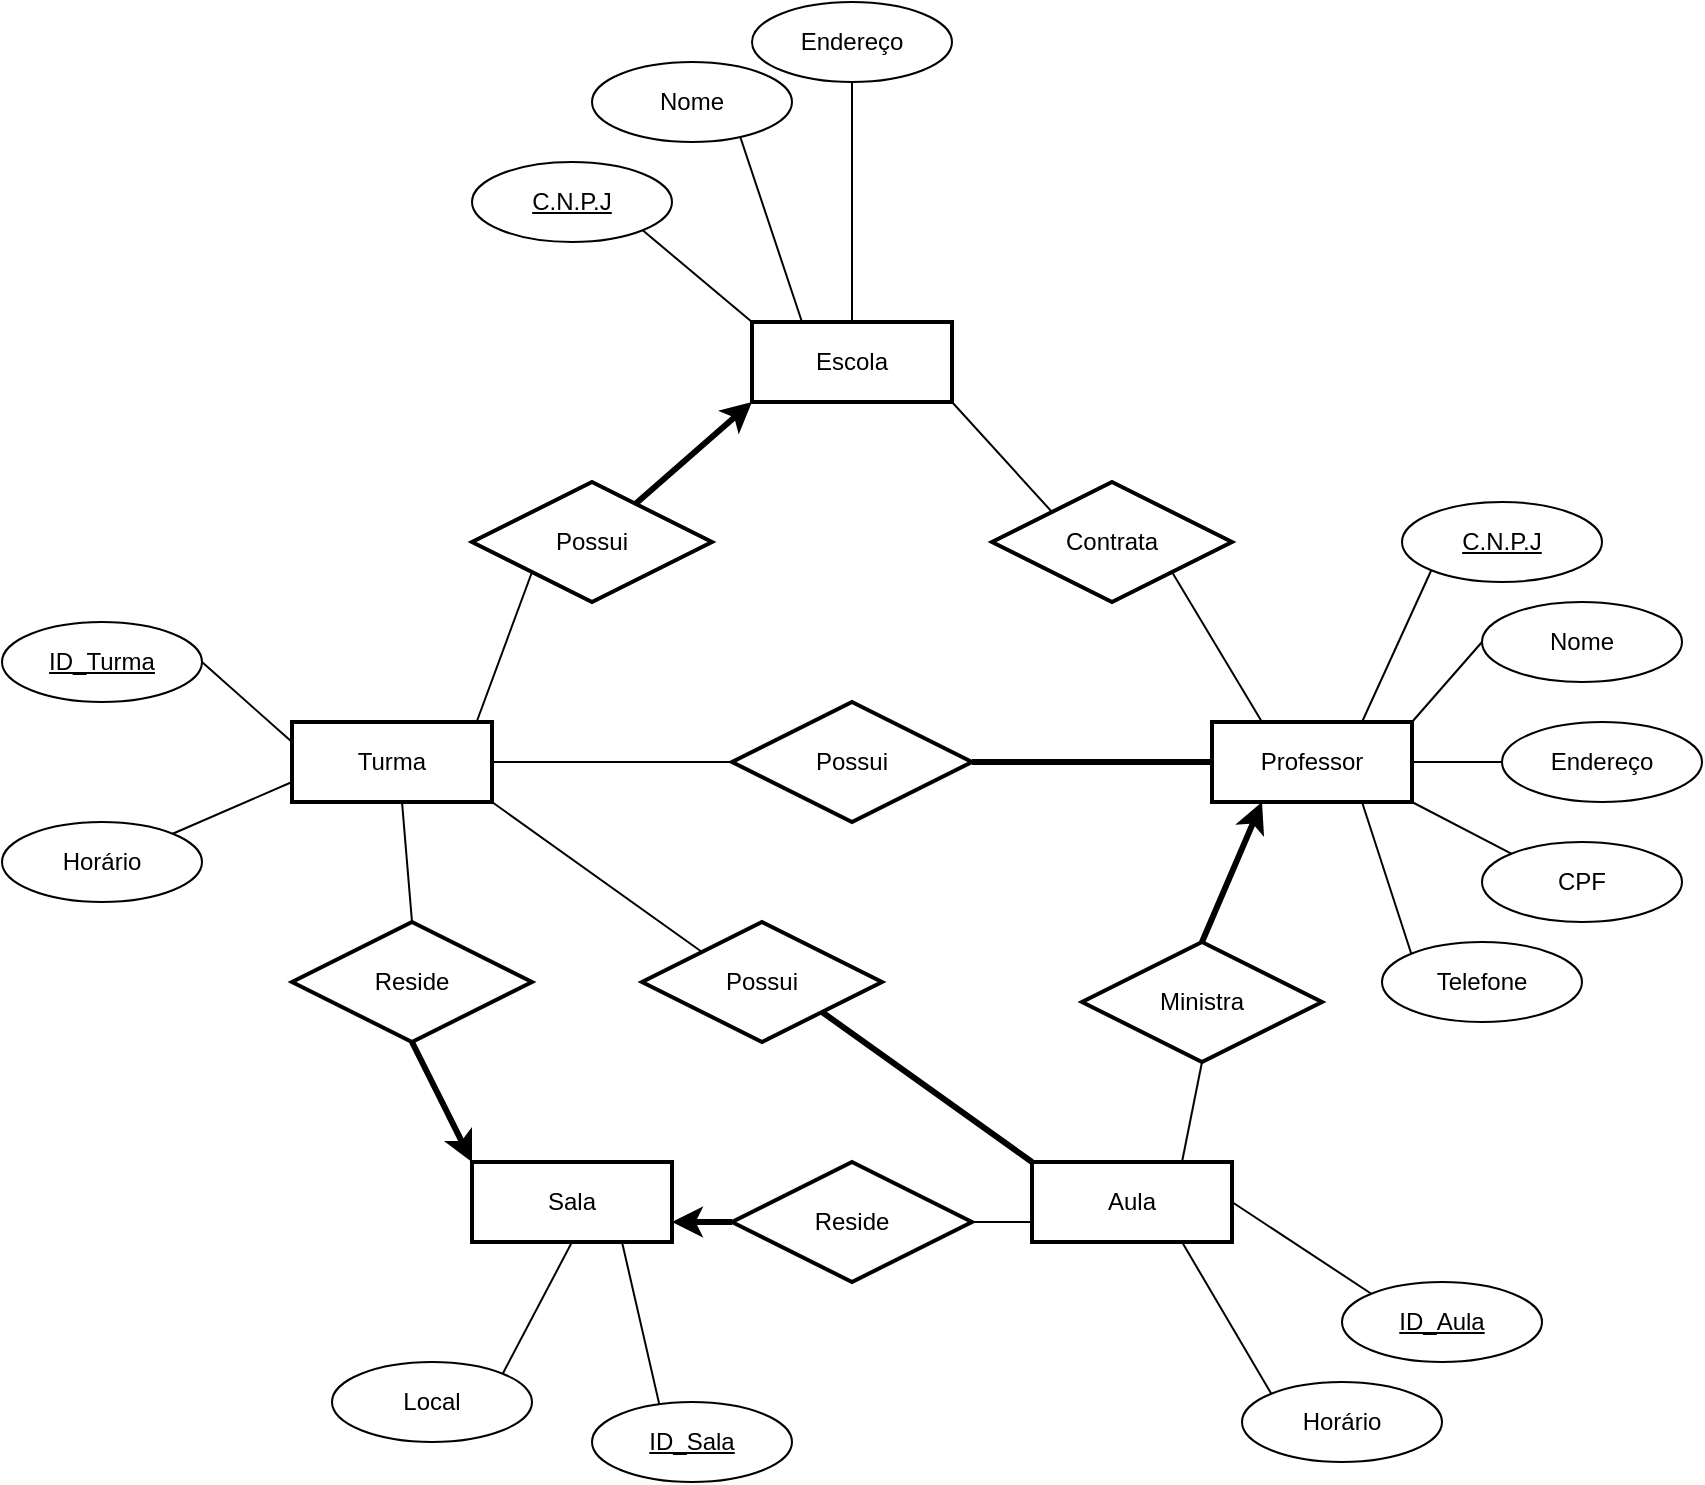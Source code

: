 <mxfile version="21.0.6" type="github">
  <diagram id="R2lEEEUBdFMjLlhIrx00" name="Page-1">
    <mxGraphModel dx="721" dy="1048" grid="1" gridSize="10" guides="1" tooltips="1" connect="1" arrows="1" fold="1" page="1" pageScale="1" pageWidth="850" pageHeight="1100" math="0" shadow="0" extFonts="Permanent Marker^https://fonts.googleapis.com/css?family=Permanent+Marker">
      <root>
        <mxCell id="0" />
        <mxCell id="1" parent="0" />
        <mxCell id="ySw9hygXBKQ1HXh7yFQN-8" style="rounded=0;orthogonalLoop=1;jettySize=auto;html=1;exitX=0;exitY=1;exitDx=0;exitDy=0;strokeColor=default;endArrow=none;endFill=0;startArrow=classic;startFill=1;strokeWidth=3;" edge="1" parent="1" source="ySw9hygXBKQ1HXh7yFQN-1" target="ySw9hygXBKQ1HXh7yFQN-7">
          <mxGeometry relative="1" as="geometry" />
        </mxCell>
        <mxCell id="ySw9hygXBKQ1HXh7yFQN-20" style="rounded=0;orthogonalLoop=1;jettySize=auto;html=1;exitX=0.25;exitY=0;exitDx=0;exitDy=0;entryX=0.743;entryY=0.95;entryDx=0;entryDy=0;entryPerimeter=0;endArrow=none;endFill=0;" edge="1" parent="1" source="ySw9hygXBKQ1HXh7yFQN-1" target="ySw9hygXBKQ1HXh7yFQN-17">
          <mxGeometry relative="1" as="geometry" />
        </mxCell>
        <mxCell id="ySw9hygXBKQ1HXh7yFQN-1" value="Escola" style="whiteSpace=wrap;html=1;align=center;strokeWidth=2;" vertex="1" parent="1">
          <mxGeometry x="375" y="240" width="100" height="40" as="geometry" />
        </mxCell>
        <mxCell id="ySw9hygXBKQ1HXh7yFQN-11" style="rounded=0;orthogonalLoop=1;jettySize=auto;html=1;exitX=1;exitY=0.5;exitDx=0;exitDy=0;entryX=0;entryY=0.5;entryDx=0;entryDy=0;endArrow=none;endFill=0;" edge="1" parent="1" source="ySw9hygXBKQ1HXh7yFQN-2" target="ySw9hygXBKQ1HXh7yFQN-10">
          <mxGeometry relative="1" as="geometry" />
        </mxCell>
        <mxCell id="ySw9hygXBKQ1HXh7yFQN-40" style="rounded=0;orthogonalLoop=1;jettySize=auto;html=1;exitX=1;exitY=1;exitDx=0;exitDy=0;entryX=0;entryY=0;entryDx=0;entryDy=0;endArrow=none;endFill=0;" edge="1" parent="1" source="ySw9hygXBKQ1HXh7yFQN-2" target="ySw9hygXBKQ1HXh7yFQN-39">
          <mxGeometry relative="1" as="geometry" />
        </mxCell>
        <mxCell id="ySw9hygXBKQ1HXh7yFQN-2" value="Turma" style="whiteSpace=wrap;html=1;align=center;strokeWidth=2;" vertex="1" parent="1">
          <mxGeometry x="145" y="440" width="100" height="40" as="geometry" />
        </mxCell>
        <mxCell id="ySw9hygXBKQ1HXh7yFQN-3" value="Professor" style="whiteSpace=wrap;html=1;align=center;strokeWidth=2;" vertex="1" parent="1">
          <mxGeometry x="605" y="440" width="100" height="40" as="geometry" />
        </mxCell>
        <mxCell id="ySw9hygXBKQ1HXh7yFQN-4" value="Sala" style="whiteSpace=wrap;html=1;align=center;strokeWidth=2;" vertex="1" parent="1">
          <mxGeometry x="235" y="660" width="100" height="40" as="geometry" />
        </mxCell>
        <mxCell id="ySw9hygXBKQ1HXh7yFQN-54" style="rounded=0;orthogonalLoop=1;jettySize=auto;html=1;exitX=0;exitY=0.75;exitDx=0;exitDy=0;entryX=1;entryY=0.5;entryDx=0;entryDy=0;endArrow=none;endFill=0;" edge="1" parent="1" source="ySw9hygXBKQ1HXh7yFQN-6" target="ySw9hygXBKQ1HXh7yFQN-53">
          <mxGeometry relative="1" as="geometry" />
        </mxCell>
        <mxCell id="ySw9hygXBKQ1HXh7yFQN-6" value="Aula" style="whiteSpace=wrap;html=1;align=center;strokeWidth=2;" vertex="1" parent="1">
          <mxGeometry x="515" y="660" width="100" height="40" as="geometry" />
        </mxCell>
        <mxCell id="ySw9hygXBKQ1HXh7yFQN-9" style="rounded=0;orthogonalLoop=1;jettySize=auto;html=1;exitX=0;exitY=1;exitDx=0;exitDy=0;entryX=0.923;entryY=0;entryDx=0;entryDy=0;entryPerimeter=0;endArrow=none;endFill=0;" edge="1" parent="1" source="ySw9hygXBKQ1HXh7yFQN-7" target="ySw9hygXBKQ1HXh7yFQN-2">
          <mxGeometry relative="1" as="geometry" />
        </mxCell>
        <mxCell id="ySw9hygXBKQ1HXh7yFQN-7" value="Possui" style="shape=rhombus;perimeter=rhombusPerimeter;whiteSpace=wrap;html=1;align=center;gradientColor=none;strokeWidth=2;" vertex="1" parent="1">
          <mxGeometry x="235" y="320" width="120" height="60" as="geometry" />
        </mxCell>
        <mxCell id="ySw9hygXBKQ1HXh7yFQN-12" style="rounded=0;orthogonalLoop=1;jettySize=auto;html=1;exitX=1;exitY=0.5;exitDx=0;exitDy=0;entryX=0;entryY=0.5;entryDx=0;entryDy=0;endArrow=none;endFill=0;strokeWidth=3;" edge="1" parent="1" source="ySw9hygXBKQ1HXh7yFQN-10" target="ySw9hygXBKQ1HXh7yFQN-3">
          <mxGeometry relative="1" as="geometry" />
        </mxCell>
        <mxCell id="ySw9hygXBKQ1HXh7yFQN-10" value="Possui" style="shape=rhombus;perimeter=rhombusPerimeter;whiteSpace=wrap;html=1;align=center;strokeWidth=2;" vertex="1" parent="1">
          <mxGeometry x="365" y="430" width="120" height="60" as="geometry" />
        </mxCell>
        <mxCell id="ySw9hygXBKQ1HXh7yFQN-16" style="rounded=0;orthogonalLoop=1;jettySize=auto;html=1;exitX=1;exitY=1;exitDx=0;exitDy=0;entryX=0;entryY=0;entryDx=0;entryDy=0;endArrow=none;endFill=0;" edge="1" parent="1" source="ySw9hygXBKQ1HXh7yFQN-14" target="ySw9hygXBKQ1HXh7yFQN-1">
          <mxGeometry relative="1" as="geometry" />
        </mxCell>
        <mxCell id="ySw9hygXBKQ1HXh7yFQN-14" value="C.N.P.J" style="ellipse;whiteSpace=wrap;html=1;align=center;fontStyle=4;" vertex="1" parent="1">
          <mxGeometry x="235" y="160" width="100" height="40" as="geometry" />
        </mxCell>
        <mxCell id="ySw9hygXBKQ1HXh7yFQN-17" value="Nome" style="ellipse;whiteSpace=wrap;html=1;align=center;" vertex="1" parent="1">
          <mxGeometry x="295" y="110" width="100" height="40" as="geometry" />
        </mxCell>
        <mxCell id="ySw9hygXBKQ1HXh7yFQN-19" style="rounded=0;orthogonalLoop=1;jettySize=auto;html=1;exitX=0.5;exitY=1;exitDx=0;exitDy=0;entryX=0.5;entryY=0;entryDx=0;entryDy=0;endArrow=none;endFill=0;" edge="1" parent="1" source="ySw9hygXBKQ1HXh7yFQN-18" target="ySw9hygXBKQ1HXh7yFQN-1">
          <mxGeometry relative="1" as="geometry" />
        </mxCell>
        <mxCell id="ySw9hygXBKQ1HXh7yFQN-18" value="Endereço" style="ellipse;whiteSpace=wrap;html=1;align=center;" vertex="1" parent="1">
          <mxGeometry x="375" y="80" width="100" height="40" as="geometry" />
        </mxCell>
        <mxCell id="ySw9hygXBKQ1HXh7yFQN-22" style="rounded=0;orthogonalLoop=1;jettySize=auto;html=1;exitX=1;exitY=0.5;exitDx=0;exitDy=0;endArrow=none;endFill=0;entryX=0;entryY=0.25;entryDx=0;entryDy=0;" edge="1" parent="1" source="ySw9hygXBKQ1HXh7yFQN-21" target="ySw9hygXBKQ1HXh7yFQN-2">
          <mxGeometry relative="1" as="geometry">
            <mxPoint x="140" y="450" as="targetPoint" />
          </mxGeometry>
        </mxCell>
        <mxCell id="ySw9hygXBKQ1HXh7yFQN-21" value="ID_Turma" style="ellipse;whiteSpace=wrap;html=1;align=center;fontStyle=4;" vertex="1" parent="1">
          <mxGeometry y="390" width="100" height="40" as="geometry" />
        </mxCell>
        <mxCell id="ySw9hygXBKQ1HXh7yFQN-24" style="rounded=0;orthogonalLoop=1;jettySize=auto;html=1;exitX=0;exitY=1;exitDx=0;exitDy=0;entryX=0.75;entryY=0;entryDx=0;entryDy=0;endArrow=none;endFill=0;" edge="1" parent="1" source="ySw9hygXBKQ1HXh7yFQN-23" target="ySw9hygXBKQ1HXh7yFQN-3">
          <mxGeometry relative="1" as="geometry" />
        </mxCell>
        <mxCell id="ySw9hygXBKQ1HXh7yFQN-23" value="C.N.P.J" style="ellipse;whiteSpace=wrap;html=1;align=center;fontStyle=4;" vertex="1" parent="1">
          <mxGeometry x="700" y="330" width="100" height="40" as="geometry" />
        </mxCell>
        <mxCell id="ySw9hygXBKQ1HXh7yFQN-26" style="rounded=0;orthogonalLoop=1;jettySize=auto;html=1;exitX=0;exitY=0.5;exitDx=0;exitDy=0;entryX=1;entryY=0;entryDx=0;entryDy=0;endArrow=none;endFill=0;" edge="1" parent="1" source="ySw9hygXBKQ1HXh7yFQN-25" target="ySw9hygXBKQ1HXh7yFQN-3">
          <mxGeometry relative="1" as="geometry" />
        </mxCell>
        <mxCell id="ySw9hygXBKQ1HXh7yFQN-25" value="Nome" style="ellipse;whiteSpace=wrap;html=1;align=center;" vertex="1" parent="1">
          <mxGeometry x="740" y="380" width="100" height="40" as="geometry" />
        </mxCell>
        <mxCell id="ySw9hygXBKQ1HXh7yFQN-28" style="rounded=0;orthogonalLoop=1;jettySize=auto;html=1;exitX=0;exitY=0.5;exitDx=0;exitDy=0;entryX=1;entryY=0.5;entryDx=0;entryDy=0;endArrow=none;endFill=0;" edge="1" parent="1" source="ySw9hygXBKQ1HXh7yFQN-27" target="ySw9hygXBKQ1HXh7yFQN-3">
          <mxGeometry relative="1" as="geometry" />
        </mxCell>
        <mxCell id="ySw9hygXBKQ1HXh7yFQN-27" value="Endereço" style="ellipse;whiteSpace=wrap;html=1;align=center;" vertex="1" parent="1">
          <mxGeometry x="750" y="440" width="100" height="40" as="geometry" />
        </mxCell>
        <mxCell id="ySw9hygXBKQ1HXh7yFQN-30" style="rounded=0;orthogonalLoop=1;jettySize=auto;html=1;exitX=0;exitY=0;exitDx=0;exitDy=0;entryX=1;entryY=1;entryDx=0;entryDy=0;endArrow=none;endFill=0;" edge="1" parent="1" source="ySw9hygXBKQ1HXh7yFQN-29" target="ySw9hygXBKQ1HXh7yFQN-3">
          <mxGeometry relative="1" as="geometry" />
        </mxCell>
        <mxCell id="ySw9hygXBKQ1HXh7yFQN-29" value="CPF" style="ellipse;whiteSpace=wrap;html=1;align=center;" vertex="1" parent="1">
          <mxGeometry x="740" y="500" width="100" height="40" as="geometry" />
        </mxCell>
        <mxCell id="ySw9hygXBKQ1HXh7yFQN-33" style="rounded=0;orthogonalLoop=1;jettySize=auto;html=1;exitX=0;exitY=0;exitDx=0;exitDy=0;entryX=0.75;entryY=1;entryDx=0;entryDy=0;endArrow=none;endFill=0;" edge="1" parent="1" source="ySw9hygXBKQ1HXh7yFQN-31" target="ySw9hygXBKQ1HXh7yFQN-3">
          <mxGeometry relative="1" as="geometry" />
        </mxCell>
        <mxCell id="ySw9hygXBKQ1HXh7yFQN-31" value="Telefone" style="ellipse;whiteSpace=wrap;html=1;align=center;" vertex="1" parent="1">
          <mxGeometry x="690" y="550" width="100" height="40" as="geometry" />
        </mxCell>
        <mxCell id="ySw9hygXBKQ1HXh7yFQN-35" style="rounded=0;orthogonalLoop=1;jettySize=auto;html=1;exitX=0;exitY=0;exitDx=0;exitDy=0;entryX=1;entryY=0.5;entryDx=0;entryDy=0;endArrow=none;endFill=0;" edge="1" parent="1" source="ySw9hygXBKQ1HXh7yFQN-34" target="ySw9hygXBKQ1HXh7yFQN-6">
          <mxGeometry relative="1" as="geometry" />
        </mxCell>
        <mxCell id="ySw9hygXBKQ1HXh7yFQN-34" value="ID_Aula" style="ellipse;whiteSpace=wrap;html=1;align=center;fontStyle=4;" vertex="1" parent="1">
          <mxGeometry x="670" y="720" width="100" height="40" as="geometry" />
        </mxCell>
        <mxCell id="ySw9hygXBKQ1HXh7yFQN-37" style="rounded=0;orthogonalLoop=1;jettySize=auto;html=1;exitX=0.5;exitY=0;exitDx=0;exitDy=0;entryX=0.25;entryY=1;entryDx=0;entryDy=0;strokeWidth=3;" edge="1" parent="1" source="ySw9hygXBKQ1HXh7yFQN-36" target="ySw9hygXBKQ1HXh7yFQN-3">
          <mxGeometry relative="1" as="geometry" />
        </mxCell>
        <mxCell id="ySw9hygXBKQ1HXh7yFQN-38" style="rounded=0;orthogonalLoop=1;jettySize=auto;html=1;exitX=0.5;exitY=1;exitDx=0;exitDy=0;entryX=0.75;entryY=0;entryDx=0;entryDy=0;endArrow=none;endFill=0;" edge="1" parent="1" source="ySw9hygXBKQ1HXh7yFQN-36" target="ySw9hygXBKQ1HXh7yFQN-6">
          <mxGeometry relative="1" as="geometry" />
        </mxCell>
        <mxCell id="ySw9hygXBKQ1HXh7yFQN-36" value="Ministra" style="shape=rhombus;perimeter=rhombusPerimeter;whiteSpace=wrap;html=1;align=center;strokeWidth=2;" vertex="1" parent="1">
          <mxGeometry x="540" y="550" width="120" height="60" as="geometry" />
        </mxCell>
        <mxCell id="ySw9hygXBKQ1HXh7yFQN-41" style="rounded=0;orthogonalLoop=1;jettySize=auto;html=1;exitX=1;exitY=1;exitDx=0;exitDy=0;entryX=0;entryY=0;entryDx=0;entryDy=0;strokeWidth=3;endArrow=none;endFill=0;" edge="1" parent="1" source="ySw9hygXBKQ1HXh7yFQN-39" target="ySw9hygXBKQ1HXh7yFQN-6">
          <mxGeometry relative="1" as="geometry" />
        </mxCell>
        <mxCell id="ySw9hygXBKQ1HXh7yFQN-39" value="Possui" style="shape=rhombus;perimeter=rhombusPerimeter;whiteSpace=wrap;html=1;align=center;strokeWidth=2;" vertex="1" parent="1">
          <mxGeometry x="320" y="540" width="120" height="60" as="geometry" />
        </mxCell>
        <mxCell id="ySw9hygXBKQ1HXh7yFQN-43" style="rounded=0;orthogonalLoop=1;jettySize=auto;html=1;exitX=0.5;exitY=0;exitDx=0;exitDy=0;endArrow=none;endFill=0;" edge="1" parent="1" source="ySw9hygXBKQ1HXh7yFQN-42">
          <mxGeometry relative="1" as="geometry">
            <mxPoint x="200" y="480" as="targetPoint" />
          </mxGeometry>
        </mxCell>
        <mxCell id="ySw9hygXBKQ1HXh7yFQN-44" style="rounded=0;orthogonalLoop=1;jettySize=auto;html=1;exitX=0.5;exitY=1;exitDx=0;exitDy=0;entryX=0;entryY=0;entryDx=0;entryDy=0;strokeWidth=3;" edge="1" parent="1" source="ySw9hygXBKQ1HXh7yFQN-42" target="ySw9hygXBKQ1HXh7yFQN-4">
          <mxGeometry relative="1" as="geometry" />
        </mxCell>
        <mxCell id="ySw9hygXBKQ1HXh7yFQN-42" value="Reside" style="shape=rhombus;perimeter=rhombusPerimeter;whiteSpace=wrap;html=1;align=center;strokeWidth=2;" vertex="1" parent="1">
          <mxGeometry x="145" y="540" width="120" height="60" as="geometry" />
        </mxCell>
        <mxCell id="ySw9hygXBKQ1HXh7yFQN-46" style="rounded=0;orthogonalLoop=1;jettySize=auto;html=1;exitX=0.34;exitY=0.067;exitDx=0;exitDy=0;entryX=0.75;entryY=1;entryDx=0;entryDy=0;endArrow=none;endFill=0;exitPerimeter=0;" edge="1" parent="1" source="ySw9hygXBKQ1HXh7yFQN-45" target="ySw9hygXBKQ1HXh7yFQN-4">
          <mxGeometry relative="1" as="geometry" />
        </mxCell>
        <mxCell id="ySw9hygXBKQ1HXh7yFQN-45" value="ID_Sala" style="ellipse;whiteSpace=wrap;html=1;align=center;fontStyle=4;" vertex="1" parent="1">
          <mxGeometry x="295" y="780" width="100" height="40" as="geometry" />
        </mxCell>
        <mxCell id="ySw9hygXBKQ1HXh7yFQN-48" style="rounded=0;orthogonalLoop=1;jettySize=auto;html=1;exitX=0;exitY=0;exitDx=0;exitDy=0;entryX=0.75;entryY=1;entryDx=0;entryDy=0;endArrow=none;endFill=0;" edge="1" parent="1" source="ySw9hygXBKQ1HXh7yFQN-47" target="ySw9hygXBKQ1HXh7yFQN-6">
          <mxGeometry relative="1" as="geometry" />
        </mxCell>
        <mxCell id="ySw9hygXBKQ1HXh7yFQN-47" value="Horário" style="ellipse;whiteSpace=wrap;html=1;align=center;" vertex="1" parent="1">
          <mxGeometry x="620" y="770" width="100" height="40" as="geometry" />
        </mxCell>
        <mxCell id="ySw9hygXBKQ1HXh7yFQN-50" style="rounded=0;orthogonalLoop=1;jettySize=auto;html=1;exitX=0;exitY=0;exitDx=0;exitDy=0;entryX=1;entryY=1;entryDx=0;entryDy=0;endArrow=none;endFill=0;" edge="1" parent="1" source="ySw9hygXBKQ1HXh7yFQN-49" target="ySw9hygXBKQ1HXh7yFQN-1">
          <mxGeometry relative="1" as="geometry" />
        </mxCell>
        <mxCell id="ySw9hygXBKQ1HXh7yFQN-51" style="rounded=0;orthogonalLoop=1;jettySize=auto;html=1;exitX=1;exitY=1;exitDx=0;exitDy=0;entryX=0.25;entryY=0;entryDx=0;entryDy=0;endArrow=none;endFill=0;" edge="1" parent="1" source="ySw9hygXBKQ1HXh7yFQN-49" target="ySw9hygXBKQ1HXh7yFQN-3">
          <mxGeometry relative="1" as="geometry" />
        </mxCell>
        <mxCell id="ySw9hygXBKQ1HXh7yFQN-49" value="Contrata" style="shape=rhombus;perimeter=rhombusPerimeter;whiteSpace=wrap;html=1;align=center;gradientColor=none;strokeWidth=2;" vertex="1" parent="1">
          <mxGeometry x="495" y="320" width="120" height="60" as="geometry" />
        </mxCell>
        <mxCell id="ySw9hygXBKQ1HXh7yFQN-55" style="rounded=0;orthogonalLoop=1;jettySize=auto;html=1;exitX=0;exitY=0.5;exitDx=0;exitDy=0;entryX=1;entryY=0.75;entryDx=0;entryDy=0;strokeWidth=3;" edge="1" parent="1" source="ySw9hygXBKQ1HXh7yFQN-53" target="ySw9hygXBKQ1HXh7yFQN-4">
          <mxGeometry relative="1" as="geometry" />
        </mxCell>
        <mxCell id="ySw9hygXBKQ1HXh7yFQN-53" value="Reside" style="shape=rhombus;perimeter=rhombusPerimeter;whiteSpace=wrap;html=1;align=center;strokeWidth=2;" vertex="1" parent="1">
          <mxGeometry x="365" y="660" width="120" height="60" as="geometry" />
        </mxCell>
        <mxCell id="ySw9hygXBKQ1HXh7yFQN-57" style="rounded=0;orthogonalLoop=1;jettySize=auto;html=1;exitX=1;exitY=0;exitDx=0;exitDy=0;entryX=0.5;entryY=1;entryDx=0;entryDy=0;endArrow=none;endFill=0;" edge="1" parent="1" source="ySw9hygXBKQ1HXh7yFQN-56" target="ySw9hygXBKQ1HXh7yFQN-4">
          <mxGeometry relative="1" as="geometry" />
        </mxCell>
        <mxCell id="ySw9hygXBKQ1HXh7yFQN-56" value="Local" style="ellipse;whiteSpace=wrap;html=1;align=center;" vertex="1" parent="1">
          <mxGeometry x="165" y="760" width="100" height="40" as="geometry" />
        </mxCell>
        <mxCell id="ySw9hygXBKQ1HXh7yFQN-59" style="rounded=0;orthogonalLoop=1;jettySize=auto;html=1;exitX=1;exitY=0;exitDx=0;exitDy=0;entryX=0;entryY=0.75;entryDx=0;entryDy=0;endArrow=none;endFill=0;" edge="1" parent="1" source="ySw9hygXBKQ1HXh7yFQN-58" target="ySw9hygXBKQ1HXh7yFQN-2">
          <mxGeometry relative="1" as="geometry" />
        </mxCell>
        <mxCell id="ySw9hygXBKQ1HXh7yFQN-58" value="Horário" style="ellipse;whiteSpace=wrap;html=1;align=center;" vertex="1" parent="1">
          <mxGeometry y="490" width="100" height="40" as="geometry" />
        </mxCell>
      </root>
    </mxGraphModel>
  </diagram>
</mxfile>
